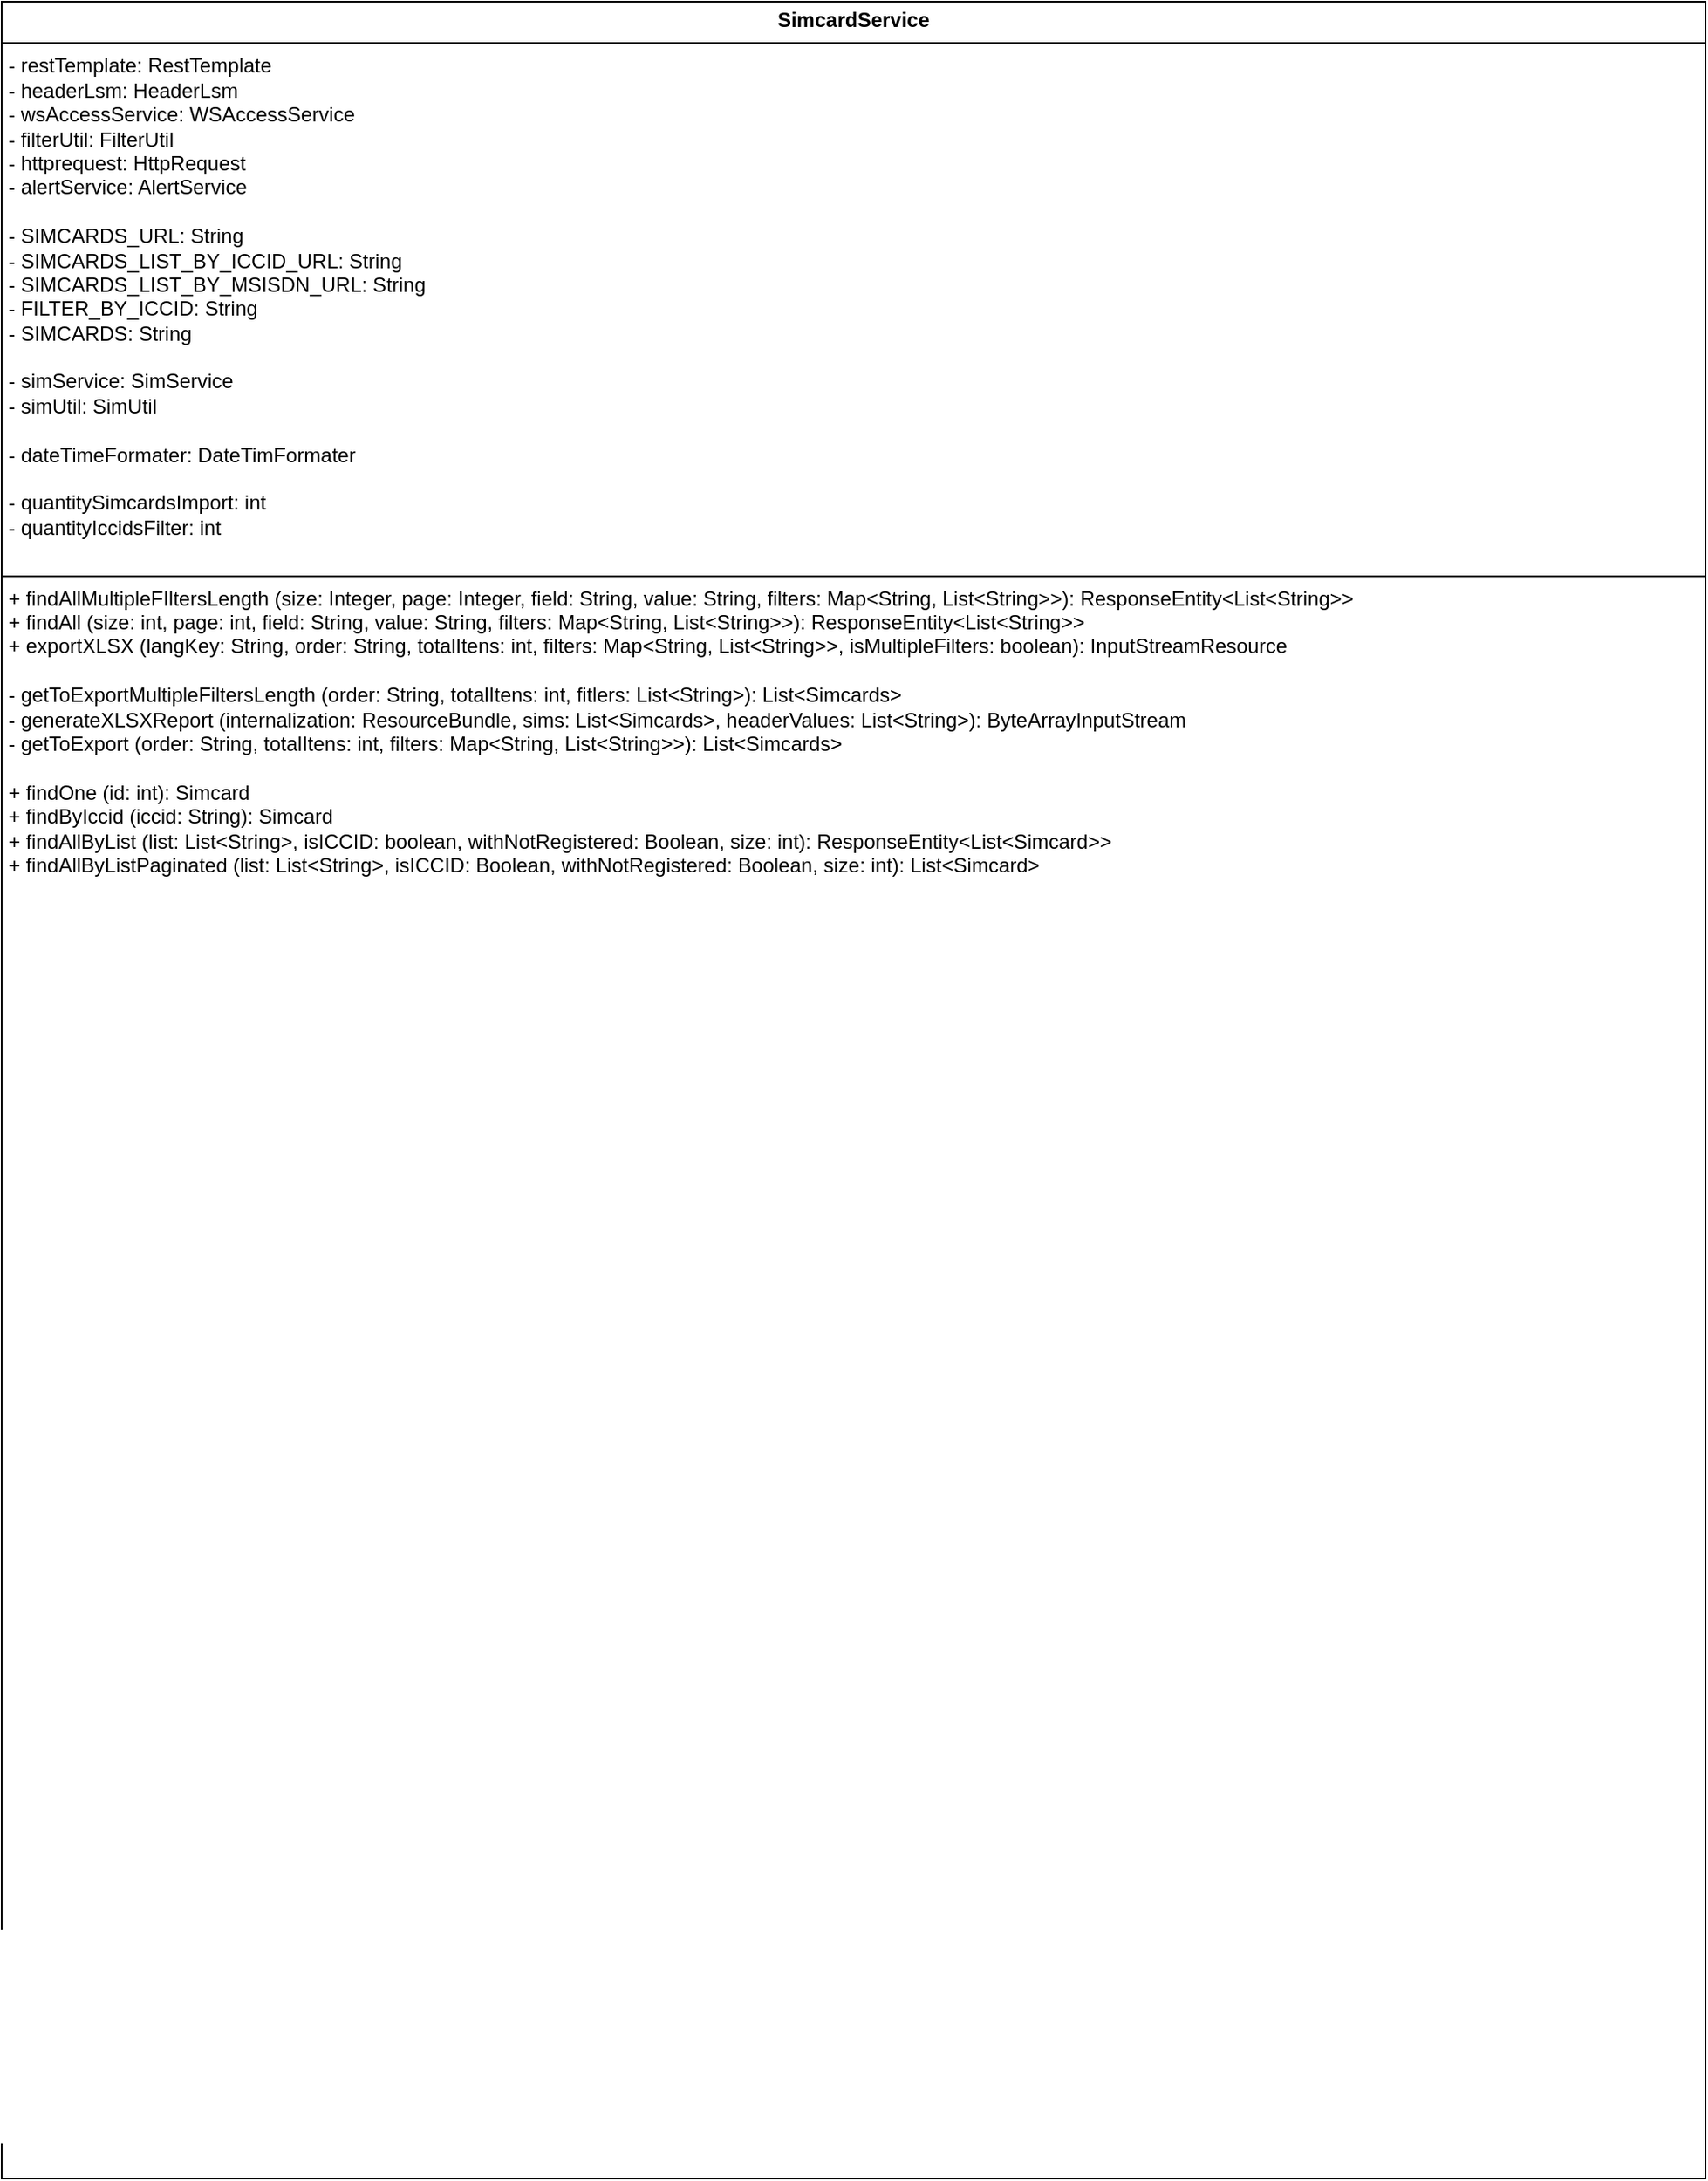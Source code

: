 <mxfile version="26.0.10">
  <diagram name="Página-1" id="oSnEVVB7FA9CST9zGy9y">
    <mxGraphModel dx="659" dy="351" grid="1" gridSize="10" guides="1" tooltips="1" connect="1" arrows="1" fold="1" page="1" pageScale="1" pageWidth="827" pageHeight="1169" math="0" shadow="0">
      <root>
        <mxCell id="0" />
        <mxCell id="1" parent="0" />
        <mxCell id="IgcaSDhHZ5EqMNi_e0Xi-1" value="&lt;p style=&quot;margin:0px;margin-top:4px;text-align:center;&quot;&gt;&lt;b&gt;SimcardService&lt;/b&gt;&lt;/p&gt;&lt;hr size=&quot;1&quot; style=&quot;border-style:solid;&quot;&gt;&lt;p style=&quot;margin:0px;margin-left:4px;&quot;&gt;- restTemplate: RestTemplate&lt;/p&gt;&lt;p style=&quot;margin:0px;margin-left:4px;&quot;&gt;- headerLsm: HeaderLsm&lt;/p&gt;&lt;p style=&quot;margin:0px;margin-left:4px;&quot;&gt;- wsAccessService: WSAccessService&lt;/p&gt;&lt;p style=&quot;margin:0px;margin-left:4px;&quot;&gt;- filterUtil: FilterUtil&lt;/p&gt;&lt;p style=&quot;margin:0px;margin-left:4px;&quot;&gt;- httprequest: HttpRequest&lt;/p&gt;&lt;p style=&quot;margin:0px;margin-left:4px;&quot;&gt;- alertService: AlertService&lt;/p&gt;&lt;p style=&quot;margin:0px;margin-left:4px;&quot;&gt;&lt;br&gt;&lt;/p&gt;&lt;p style=&quot;margin:0px;margin-left:4px;&quot;&gt;- SIMCARDS_URL: String&lt;/p&gt;&lt;p style=&quot;margin:0px;margin-left:4px;&quot;&gt;- SIMCARDS_LIST_BY_ICCID_URL: String&lt;/p&gt;&lt;p style=&quot;margin:0px;margin-left:4px;&quot;&gt;- SIMCARDS_LIST_BY_MSISDN_URL: String&lt;/p&gt;&lt;p style=&quot;margin:0px;margin-left:4px;&quot;&gt;- FILTER_BY_ICCID: String&lt;/p&gt;&lt;p style=&quot;margin:0px;margin-left:4px;&quot;&gt;- SIMCARDS: String&lt;/p&gt;&lt;p style=&quot;margin:0px;margin-left:4px;&quot;&gt;&lt;br&gt;&lt;/p&gt;&lt;p style=&quot;margin:0px;margin-left:4px;&quot;&gt;- simService: SimService&lt;/p&gt;&lt;p style=&quot;margin:0px;margin-left:4px;&quot;&gt;- simUtil: SimUtil&lt;/p&gt;&lt;p style=&quot;margin:0px;margin-left:4px;&quot;&gt;&lt;br&gt;&lt;/p&gt;&lt;p style=&quot;margin:0px;margin-left:4px;&quot;&gt;- dateTimeFormater: DateTimFormater&lt;/p&gt;&lt;p style=&quot;margin:0px;margin-left:4px;&quot;&gt;&lt;br&gt;&lt;/p&gt;&lt;p style=&quot;margin:0px;margin-left:4px;&quot;&gt;- quantitySimcardsImport: int&lt;/p&gt;&lt;p style=&quot;margin:0px;margin-left:4px;&quot;&gt;- quantityIccidsFilter: int&lt;/p&gt;&lt;p style=&quot;margin:0px;margin-left:4px;&quot;&gt;&lt;br&gt;&lt;/p&gt;&lt;hr size=&quot;1&quot; style=&quot;border-style:solid;&quot;&gt;&lt;p style=&quot;margin:0px;margin-left:4px;&quot;&gt;+ findAllMultipleFIltersLength (size: Integer, page: Integer, field: String, value: String, filters: Map&amp;lt;String, List&amp;lt;String&amp;gt;&amp;gt;): ResponseEntity&amp;lt;List&amp;lt;String&amp;gt;&amp;gt;&lt;/p&gt;&lt;p style=&quot;margin:0px;margin-left:4px;&quot;&gt;+ findAll (size: int, page: int, field: String, value: String, filters: Map&amp;lt;String, List&amp;lt;String&amp;gt;&amp;gt;): ResponseEntity&amp;lt;List&amp;lt;String&amp;gt;&amp;gt;&lt;/p&gt;&lt;p style=&quot;margin:0px;margin-left:4px;&quot;&gt;+ exportXLSX (langKey: String, order: String, totalItens: int, filters: Map&amp;lt;String, List&amp;lt;String&amp;gt;&amp;gt;, isMultipleFilters: boolean): InputStreamResource&lt;/p&gt;&lt;p style=&quot;margin:0px;margin-left:4px;&quot;&gt;&lt;br&gt;&lt;/p&gt;&lt;p style=&quot;margin:0px;margin-left:4px;&quot;&gt;- getToExportMultipleFiltersLength (order: String, totalItens: int, fitlers: List&amp;lt;String&amp;gt;): List&amp;lt;Simcards&amp;gt;&lt;/p&gt;&lt;p style=&quot;margin:0px;margin-left:4px;&quot;&gt;- generateXLSXReport (internalization: ResourceBundle, sims: List&amp;lt;Simcards&amp;gt;, headerValues: List&amp;lt;String&amp;gt;): ByteArrayInputStream&lt;/p&gt;&lt;p style=&quot;margin:0px;margin-left:4px;&quot;&gt;- getToExport (order: String, totalItens: int, filters: Map&amp;lt;String, List&amp;lt;String&amp;gt;&amp;gt;): List&amp;lt;Simcards&amp;gt;&lt;/p&gt;&lt;p style=&quot;margin:0px;margin-left:4px;&quot;&gt;&lt;br&gt;&lt;/p&gt;&lt;p style=&quot;margin:0px;margin-left:4px;&quot;&gt;+ findOne (id: int): Simcard&lt;/p&gt;&lt;p style=&quot;margin:0px;margin-left:4px;&quot;&gt;+ findByIccid (iccid: String): Simcard&lt;/p&gt;&lt;p style=&quot;margin:0px;margin-left:4px;&quot;&gt;+ findAllByList (list: List&amp;lt;String&amp;gt;, isICCID: boolean, withNotRegistered: Boolean, size: int): ResponseEntity&amp;lt;List&amp;lt;Simcard&amp;gt;&amp;gt;&lt;/p&gt;&lt;p style=&quot;margin:0px;margin-left:4px;&quot;&gt;+ findAllByListPaginated (list: List&amp;lt;String&amp;gt;, isICCID: Boolean, withNotRegistered: Boolean, size: int): List&amp;lt;Simcard&amp;gt;&lt;/p&gt;" style="verticalAlign=top;align=left;overflow=fill;html=1;whiteSpace=wrap;" vertex="1" parent="1">
          <mxGeometry x="110" y="270" width="1010" height="1290" as="geometry" />
        </mxCell>
      </root>
    </mxGraphModel>
  </diagram>
</mxfile>
